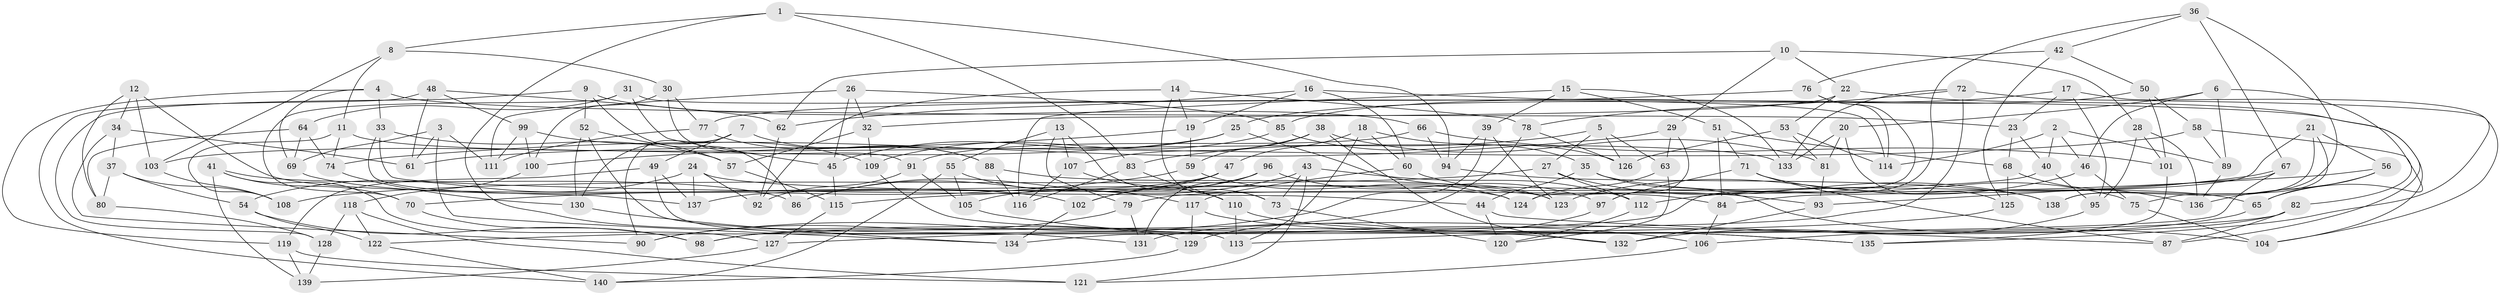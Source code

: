 // coarse degree distribution, {4: 0.3333333333333333, 6: 0.6190476190476191, 5: 0.047619047619047616}
// Generated by graph-tools (version 1.1) at 2025/42/03/06/25 10:42:19]
// undirected, 140 vertices, 280 edges
graph export_dot {
graph [start="1"]
  node [color=gray90,style=filled];
  1;
  2;
  3;
  4;
  5;
  6;
  7;
  8;
  9;
  10;
  11;
  12;
  13;
  14;
  15;
  16;
  17;
  18;
  19;
  20;
  21;
  22;
  23;
  24;
  25;
  26;
  27;
  28;
  29;
  30;
  31;
  32;
  33;
  34;
  35;
  36;
  37;
  38;
  39;
  40;
  41;
  42;
  43;
  44;
  45;
  46;
  47;
  48;
  49;
  50;
  51;
  52;
  53;
  54;
  55;
  56;
  57;
  58;
  59;
  60;
  61;
  62;
  63;
  64;
  65;
  66;
  67;
  68;
  69;
  70;
  71;
  72;
  73;
  74;
  75;
  76;
  77;
  78;
  79;
  80;
  81;
  82;
  83;
  84;
  85;
  86;
  87;
  88;
  89;
  90;
  91;
  92;
  93;
  94;
  95;
  96;
  97;
  98;
  99;
  100;
  101;
  102;
  103;
  104;
  105;
  106;
  107;
  108;
  109;
  110;
  111;
  112;
  113;
  114;
  115;
  116;
  117;
  118;
  119;
  120;
  121;
  122;
  123;
  124;
  125;
  126;
  127;
  128;
  129;
  130;
  131;
  132;
  133;
  134;
  135;
  136;
  137;
  138;
  139;
  140;
  1 -- 129;
  1 -- 8;
  1 -- 83;
  1 -- 94;
  2 -- 46;
  2 -- 89;
  2 -- 114;
  2 -- 40;
  3 -- 69;
  3 -- 111;
  3 -- 61;
  3 -- 134;
  4 -- 69;
  4 -- 33;
  4 -- 119;
  4 -- 23;
  5 -- 63;
  5 -- 83;
  5 -- 27;
  5 -- 126;
  6 -- 89;
  6 -- 65;
  6 -- 20;
  6 -- 46;
  7 -- 130;
  7 -- 90;
  7 -- 88;
  7 -- 49;
  8 -- 11;
  8 -- 30;
  8 -- 103;
  9 -- 66;
  9 -- 128;
  9 -- 52;
  9 -- 86;
  10 -- 28;
  10 -- 29;
  10 -- 62;
  10 -- 22;
  11 -- 74;
  11 -- 133;
  11 -- 108;
  12 -- 34;
  12 -- 80;
  12 -- 124;
  12 -- 103;
  13 -- 73;
  13 -- 55;
  13 -- 79;
  13 -- 107;
  14 -- 19;
  14 -- 73;
  14 -- 92;
  14 -- 78;
  15 -- 39;
  15 -- 133;
  15 -- 116;
  15 -- 51;
  16 -- 104;
  16 -- 62;
  16 -- 60;
  16 -- 19;
  17 -- 23;
  17 -- 95;
  17 -- 25;
  17 -- 135;
  18 -- 113;
  18 -- 35;
  18 -- 47;
  18 -- 60;
  19 -- 59;
  19 -- 100;
  20 -- 125;
  20 -- 81;
  20 -- 133;
  21 -- 75;
  21 -- 84;
  21 -- 56;
  21 -- 138;
  22 -- 32;
  22 -- 87;
  22 -- 53;
  23 -- 68;
  23 -- 40;
  24 -- 92;
  24 -- 84;
  24 -- 54;
  24 -- 137;
  25 -- 123;
  25 -- 103;
  25 -- 45;
  26 -- 45;
  26 -- 85;
  26 -- 32;
  26 -- 111;
  27 -- 112;
  27 -- 138;
  27 -- 108;
  28 -- 95;
  28 -- 136;
  28 -- 101;
  29 -- 63;
  29 -- 74;
  29 -- 97;
  30 -- 77;
  30 -- 100;
  30 -- 91;
  31 -- 45;
  31 -- 114;
  31 -- 64;
  31 -- 70;
  32 -- 109;
  32 -- 57;
  33 -- 57;
  33 -- 137;
  33 -- 44;
  34 -- 61;
  34 -- 37;
  34 -- 90;
  35 -- 65;
  35 -- 44;
  35 -- 104;
  36 -- 138;
  36 -- 42;
  36 -- 122;
  36 -- 67;
  37 -- 54;
  37 -- 108;
  37 -- 80;
  38 -- 81;
  38 -- 132;
  38 -- 107;
  38 -- 59;
  39 -- 90;
  39 -- 123;
  39 -- 94;
  40 -- 79;
  40 -- 95;
  41 -- 70;
  41 -- 139;
  41 -- 127;
  41 -- 86;
  42 -- 125;
  42 -- 76;
  42 -- 50;
  43 -- 121;
  43 -- 73;
  43 -- 86;
  43 -- 112;
  44 -- 87;
  44 -- 120;
  45 -- 115;
  46 -- 75;
  46 -- 123;
  47 -- 86;
  47 -- 102;
  47 -- 137;
  48 -- 99;
  48 -- 62;
  48 -- 61;
  48 -- 140;
  49 -- 137;
  49 -- 113;
  49 -- 119;
  50 -- 58;
  50 -- 101;
  50 -- 85;
  51 -- 68;
  51 -- 84;
  51 -- 71;
  52 -- 57;
  52 -- 131;
  52 -- 130;
  53 -- 81;
  53 -- 114;
  53 -- 126;
  54 -- 98;
  54 -- 122;
  55 -- 117;
  55 -- 140;
  55 -- 105;
  56 -- 65;
  56 -- 136;
  56 -- 115;
  57 -- 115;
  58 -- 89;
  58 -- 61;
  58 -- 82;
  59 -- 70;
  59 -- 124;
  60 -- 93;
  60 -- 117;
  62 -- 92;
  63 -- 120;
  63 -- 124;
  64 -- 74;
  64 -- 69;
  64 -- 80;
  65 -- 131;
  66 -- 94;
  66 -- 91;
  66 -- 101;
  67 -- 112;
  67 -- 93;
  67 -- 134;
  68 -- 136;
  68 -- 125;
  69 -- 102;
  70 -- 98;
  71 -- 75;
  71 -- 97;
  71 -- 87;
  72 -- 98;
  72 -- 78;
  72 -- 104;
  72 -- 133;
  73 -- 120;
  74 -- 130;
  75 -- 104;
  76 -- 77;
  76 -- 114;
  76 -- 124;
  77 -- 111;
  77 -- 88;
  78 -- 98;
  78 -- 126;
  79 -- 131;
  79 -- 90;
  80 -- 128;
  81 -- 93;
  82 -- 106;
  82 -- 113;
  82 -- 87;
  83 -- 116;
  83 -- 110;
  84 -- 106;
  85 -- 126;
  85 -- 109;
  88 -- 116;
  88 -- 123;
  89 -- 136;
  91 -- 105;
  91 -- 92;
  93 -- 132;
  94 -- 138;
  95 -- 132;
  96 -- 102;
  96 -- 105;
  96 -- 131;
  96 -- 97;
  97 -- 129;
  99 -- 100;
  99 -- 109;
  99 -- 111;
  100 -- 118;
  101 -- 135;
  102 -- 134;
  103 -- 108;
  105 -- 106;
  106 -- 121;
  107 -- 110;
  107 -- 116;
  109 -- 132;
  110 -- 113;
  110 -- 135;
  112 -- 120;
  115 -- 127;
  117 -- 129;
  117 -- 135;
  118 -- 121;
  118 -- 128;
  118 -- 122;
  119 -- 121;
  119 -- 139;
  122 -- 140;
  125 -- 127;
  127 -- 139;
  128 -- 139;
  129 -- 140;
  130 -- 134;
}
